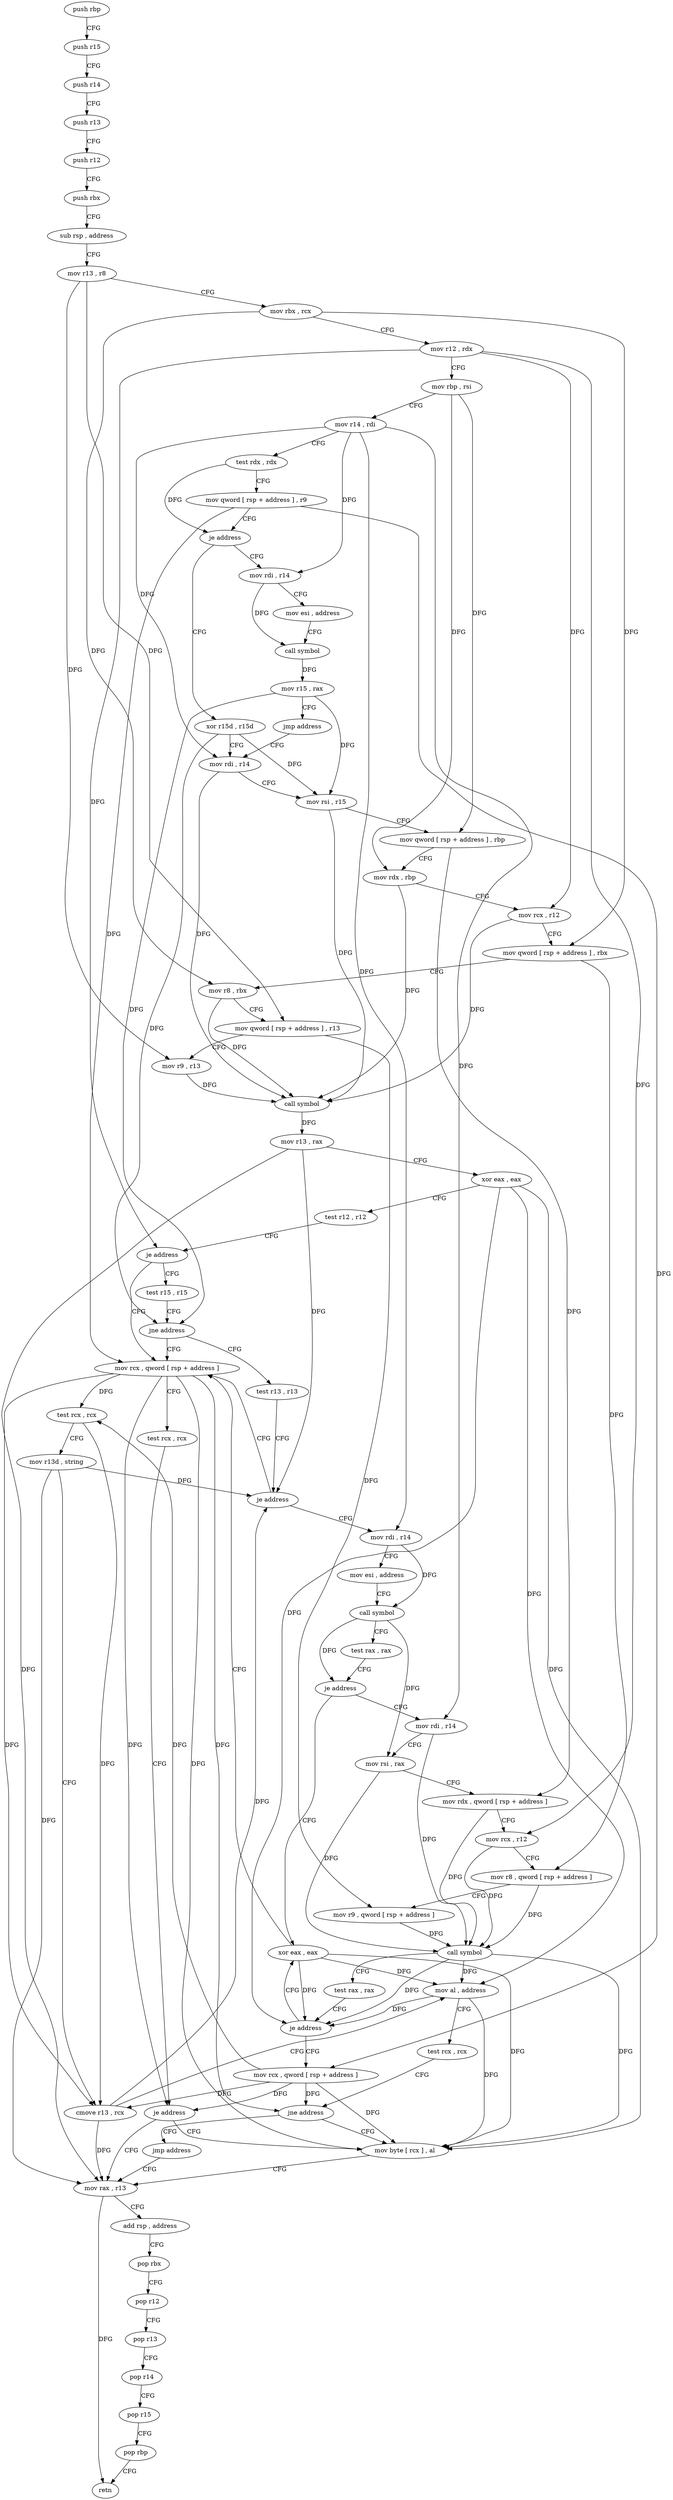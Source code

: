 digraph "func" {
"4231088" [label = "push rbp" ]
"4231089" [label = "push r15" ]
"4231091" [label = "push r14" ]
"4231093" [label = "push r13" ]
"4231095" [label = "push r12" ]
"4231097" [label = "push rbx" ]
"4231098" [label = "sub rsp , address" ]
"4231102" [label = "mov r13 , r8" ]
"4231105" [label = "mov rbx , rcx" ]
"4231108" [label = "mov r12 , rdx" ]
"4231111" [label = "mov rbp , rsi" ]
"4231114" [label = "mov r14 , rdi" ]
"4231117" [label = "test rdx , rdx" ]
"4231120" [label = "mov qword [ rsp + address ] , r9" ]
"4231125" [label = "je address" ]
"4231145" [label = "xor r15d , r15d" ]
"4231127" [label = "mov rdi , r14" ]
"4231148" [label = "mov rdi , r14" ]
"4231130" [label = "mov esi , address" ]
"4231135" [label = "call symbol" ]
"4231140" [label = "mov r15 , rax" ]
"4231143" [label = "jmp address" ]
"4231260" [label = "mov rcx , qword [ rsp + address ]" ]
"4231265" [label = "test rcx , rcx" ]
"4231268" [label = "je address" ]
"4231272" [label = "mov rax , r13" ]
"4231270" [label = "mov byte [ rcx ] , al" ]
"4231196" [label = "test r15 , r15" ]
"4231199" [label = "jne address" ]
"4231201" [label = "test r13 , r13" ]
"4231151" [label = "mov rsi , r15" ]
"4231154" [label = "mov qword [ rsp + address ] , rbp" ]
"4231159" [label = "mov rdx , rbp" ]
"4231162" [label = "mov rcx , r12" ]
"4231165" [label = "mov qword [ rsp + address ] , rbx" ]
"4231170" [label = "mov r8 , rbx" ]
"4231173" [label = "mov qword [ rsp + address ] , r13" ]
"4231178" [label = "mov r9 , r13" ]
"4231181" [label = "call symbol" ]
"4231186" [label = "mov r13 , rax" ]
"4231189" [label = "xor eax , eax" ]
"4231191" [label = "test r12 , r12" ]
"4231194" [label = "je address" ]
"4231275" [label = "add rsp , address" ]
"4231279" [label = "pop rbx" ]
"4231280" [label = "pop r12" ]
"4231282" [label = "pop r13" ]
"4231284" [label = "pop r14" ]
"4231286" [label = "pop r15" ]
"4231288" [label = "pop rbp" ]
"4231289" [label = "retn" ]
"4231204" [label = "je address" ]
"4231206" [label = "mov rdi , r14" ]
"4231209" [label = "mov esi , address" ]
"4231214" [label = "call symbol" ]
"4231219" [label = "test rax , rax" ]
"4231222" [label = "je address" ]
"4231258" [label = "xor eax , eax" ]
"4231224" [label = "mov rdi , r14" ]
"4231227" [label = "mov rsi , rax" ]
"4231230" [label = "mov rdx , qword [ rsp + address ]" ]
"4231235" [label = "mov rcx , r12" ]
"4231238" [label = "mov r8 , qword [ rsp + address ]" ]
"4231243" [label = "mov r9 , qword [ rsp + address ]" ]
"4231248" [label = "call symbol" ]
"4231253" [label = "test rax , rax" ]
"4231256" [label = "je address" ]
"4231290" [label = "mov rcx , qword [ rsp + address ]" ]
"4231295" [label = "test rcx , rcx" ]
"4231298" [label = "mov r13d , string" ]
"4231304" [label = "cmove r13 , rcx" ]
"4231308" [label = "mov al , address" ]
"4231310" [label = "test rcx , rcx" ]
"4231313" [label = "jne address" ]
"4231315" [label = "jmp address" ]
"4231088" -> "4231089" [ label = "CFG" ]
"4231089" -> "4231091" [ label = "CFG" ]
"4231091" -> "4231093" [ label = "CFG" ]
"4231093" -> "4231095" [ label = "CFG" ]
"4231095" -> "4231097" [ label = "CFG" ]
"4231097" -> "4231098" [ label = "CFG" ]
"4231098" -> "4231102" [ label = "CFG" ]
"4231102" -> "4231105" [ label = "CFG" ]
"4231102" -> "4231173" [ label = "DFG" ]
"4231102" -> "4231178" [ label = "DFG" ]
"4231105" -> "4231108" [ label = "CFG" ]
"4231105" -> "4231165" [ label = "DFG" ]
"4231105" -> "4231170" [ label = "DFG" ]
"4231108" -> "4231111" [ label = "CFG" ]
"4231108" -> "4231162" [ label = "DFG" ]
"4231108" -> "4231194" [ label = "DFG" ]
"4231108" -> "4231235" [ label = "DFG" ]
"4231111" -> "4231114" [ label = "CFG" ]
"4231111" -> "4231154" [ label = "DFG" ]
"4231111" -> "4231159" [ label = "DFG" ]
"4231114" -> "4231117" [ label = "CFG" ]
"4231114" -> "4231127" [ label = "DFG" ]
"4231114" -> "4231148" [ label = "DFG" ]
"4231114" -> "4231206" [ label = "DFG" ]
"4231114" -> "4231224" [ label = "DFG" ]
"4231117" -> "4231120" [ label = "CFG" ]
"4231117" -> "4231125" [ label = "DFG" ]
"4231120" -> "4231125" [ label = "CFG" ]
"4231120" -> "4231260" [ label = "DFG" ]
"4231120" -> "4231290" [ label = "DFG" ]
"4231125" -> "4231145" [ label = "CFG" ]
"4231125" -> "4231127" [ label = "CFG" ]
"4231145" -> "4231148" [ label = "CFG" ]
"4231145" -> "4231151" [ label = "DFG" ]
"4231145" -> "4231199" [ label = "DFG" ]
"4231127" -> "4231130" [ label = "CFG" ]
"4231127" -> "4231135" [ label = "DFG" ]
"4231148" -> "4231151" [ label = "CFG" ]
"4231148" -> "4231181" [ label = "DFG" ]
"4231130" -> "4231135" [ label = "CFG" ]
"4231135" -> "4231140" [ label = "DFG" ]
"4231140" -> "4231143" [ label = "CFG" ]
"4231140" -> "4231151" [ label = "DFG" ]
"4231140" -> "4231199" [ label = "DFG" ]
"4231143" -> "4231148" [ label = "CFG" ]
"4231260" -> "4231265" [ label = "CFG" ]
"4231260" -> "4231268" [ label = "DFG" ]
"4231260" -> "4231270" [ label = "DFG" ]
"4231260" -> "4231295" [ label = "DFG" ]
"4231260" -> "4231304" [ label = "DFG" ]
"4231260" -> "4231313" [ label = "DFG" ]
"4231265" -> "4231268" [ label = "CFG" ]
"4231268" -> "4231272" [ label = "CFG" ]
"4231268" -> "4231270" [ label = "CFG" ]
"4231272" -> "4231275" [ label = "CFG" ]
"4231272" -> "4231289" [ label = "DFG" ]
"4231270" -> "4231272" [ label = "CFG" ]
"4231196" -> "4231199" [ label = "CFG" ]
"4231199" -> "4231260" [ label = "CFG" ]
"4231199" -> "4231201" [ label = "CFG" ]
"4231201" -> "4231204" [ label = "CFG" ]
"4231151" -> "4231154" [ label = "CFG" ]
"4231151" -> "4231181" [ label = "DFG" ]
"4231154" -> "4231159" [ label = "CFG" ]
"4231154" -> "4231230" [ label = "DFG" ]
"4231159" -> "4231162" [ label = "CFG" ]
"4231159" -> "4231181" [ label = "DFG" ]
"4231162" -> "4231165" [ label = "CFG" ]
"4231162" -> "4231181" [ label = "DFG" ]
"4231165" -> "4231170" [ label = "CFG" ]
"4231165" -> "4231238" [ label = "DFG" ]
"4231170" -> "4231173" [ label = "CFG" ]
"4231170" -> "4231181" [ label = "DFG" ]
"4231173" -> "4231178" [ label = "CFG" ]
"4231173" -> "4231243" [ label = "DFG" ]
"4231178" -> "4231181" [ label = "DFG" ]
"4231181" -> "4231186" [ label = "DFG" ]
"4231186" -> "4231189" [ label = "CFG" ]
"4231186" -> "4231272" [ label = "DFG" ]
"4231186" -> "4231204" [ label = "DFG" ]
"4231189" -> "4231191" [ label = "CFG" ]
"4231189" -> "4231270" [ label = "DFG" ]
"4231189" -> "4231256" [ label = "DFG" ]
"4231189" -> "4231308" [ label = "DFG" ]
"4231191" -> "4231194" [ label = "CFG" ]
"4231194" -> "4231260" [ label = "CFG" ]
"4231194" -> "4231196" [ label = "CFG" ]
"4231275" -> "4231279" [ label = "CFG" ]
"4231279" -> "4231280" [ label = "CFG" ]
"4231280" -> "4231282" [ label = "CFG" ]
"4231282" -> "4231284" [ label = "CFG" ]
"4231284" -> "4231286" [ label = "CFG" ]
"4231286" -> "4231288" [ label = "CFG" ]
"4231288" -> "4231289" [ label = "CFG" ]
"4231204" -> "4231260" [ label = "CFG" ]
"4231204" -> "4231206" [ label = "CFG" ]
"4231206" -> "4231209" [ label = "CFG" ]
"4231206" -> "4231214" [ label = "DFG" ]
"4231209" -> "4231214" [ label = "CFG" ]
"4231214" -> "4231219" [ label = "CFG" ]
"4231214" -> "4231222" [ label = "DFG" ]
"4231214" -> "4231227" [ label = "DFG" ]
"4231219" -> "4231222" [ label = "CFG" ]
"4231222" -> "4231258" [ label = "CFG" ]
"4231222" -> "4231224" [ label = "CFG" ]
"4231258" -> "4231260" [ label = "CFG" ]
"4231258" -> "4231270" [ label = "DFG" ]
"4231258" -> "4231256" [ label = "DFG" ]
"4231258" -> "4231308" [ label = "DFG" ]
"4231224" -> "4231227" [ label = "CFG" ]
"4231224" -> "4231248" [ label = "DFG" ]
"4231227" -> "4231230" [ label = "CFG" ]
"4231227" -> "4231248" [ label = "DFG" ]
"4231230" -> "4231235" [ label = "CFG" ]
"4231230" -> "4231248" [ label = "DFG" ]
"4231235" -> "4231238" [ label = "CFG" ]
"4231235" -> "4231248" [ label = "DFG" ]
"4231238" -> "4231243" [ label = "CFG" ]
"4231238" -> "4231248" [ label = "DFG" ]
"4231243" -> "4231248" [ label = "DFG" ]
"4231248" -> "4231253" [ label = "CFG" ]
"4231248" -> "4231270" [ label = "DFG" ]
"4231248" -> "4231256" [ label = "DFG" ]
"4231248" -> "4231308" [ label = "DFG" ]
"4231253" -> "4231256" [ label = "CFG" ]
"4231256" -> "4231290" [ label = "CFG" ]
"4231256" -> "4231258" [ label = "CFG" ]
"4231290" -> "4231295" [ label = "DFG" ]
"4231290" -> "4231268" [ label = "DFG" ]
"4231290" -> "4231270" [ label = "DFG" ]
"4231290" -> "4231304" [ label = "DFG" ]
"4231290" -> "4231313" [ label = "DFG" ]
"4231295" -> "4231298" [ label = "CFG" ]
"4231295" -> "4231304" [ label = "DFG" ]
"4231298" -> "4231304" [ label = "CFG" ]
"4231298" -> "4231272" [ label = "DFG" ]
"4231298" -> "4231204" [ label = "DFG" ]
"4231304" -> "4231308" [ label = "CFG" ]
"4231304" -> "4231272" [ label = "DFG" ]
"4231304" -> "4231204" [ label = "DFG" ]
"4231308" -> "4231310" [ label = "CFG" ]
"4231308" -> "4231270" [ label = "DFG" ]
"4231308" -> "4231256" [ label = "DFG" ]
"4231310" -> "4231313" [ label = "CFG" ]
"4231313" -> "4231270" [ label = "CFG" ]
"4231313" -> "4231315" [ label = "CFG" ]
"4231315" -> "4231272" [ label = "CFG" ]
}
